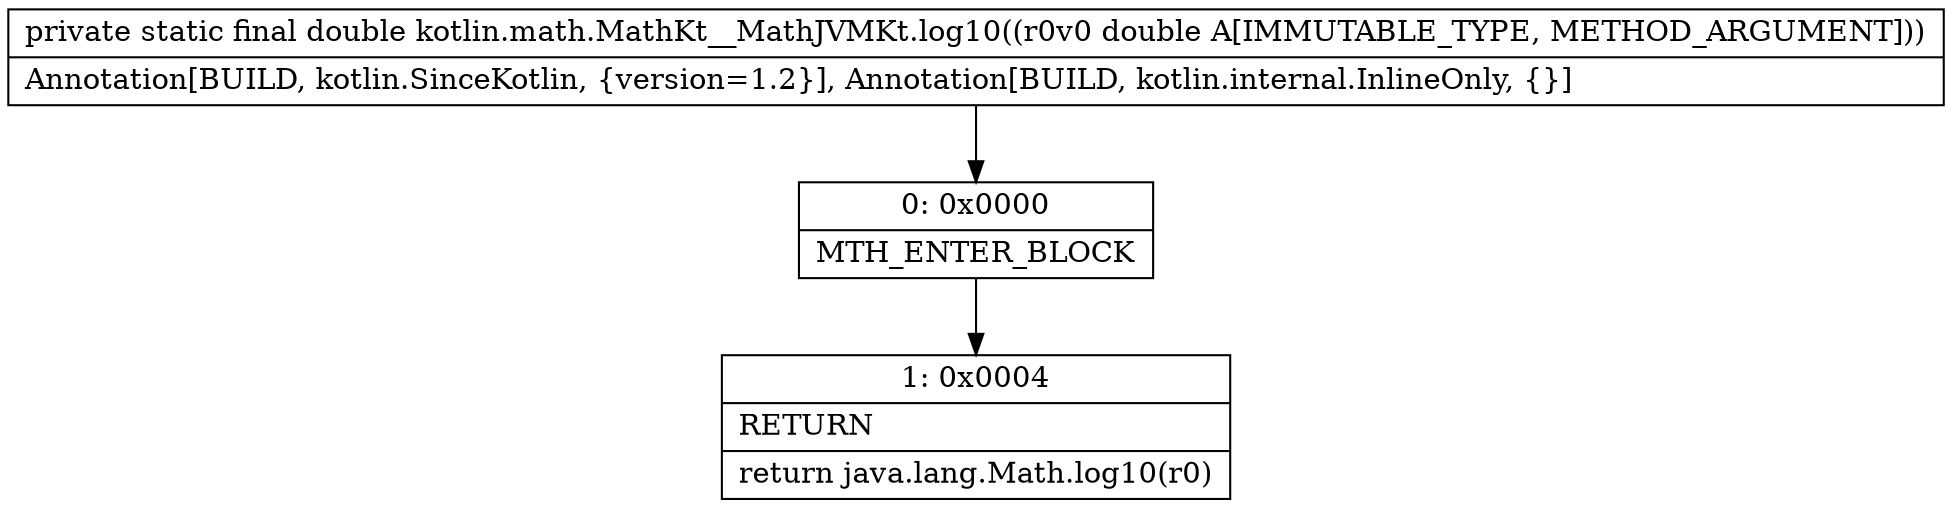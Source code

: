 digraph "CFG forkotlin.math.MathKt__MathJVMKt.log10(D)D" {
Node_0 [shape=record,label="{0\:\ 0x0000|MTH_ENTER_BLOCK\l}"];
Node_1 [shape=record,label="{1\:\ 0x0004|RETURN\l|return java.lang.Math.log10(r0)\l}"];
MethodNode[shape=record,label="{private static final double kotlin.math.MathKt__MathJVMKt.log10((r0v0 double A[IMMUTABLE_TYPE, METHOD_ARGUMENT]))  | Annotation[BUILD, kotlin.SinceKotlin, \{version=1.2\}], Annotation[BUILD, kotlin.internal.InlineOnly, \{\}]\l}"];
MethodNode -> Node_0;
Node_0 -> Node_1;
}

